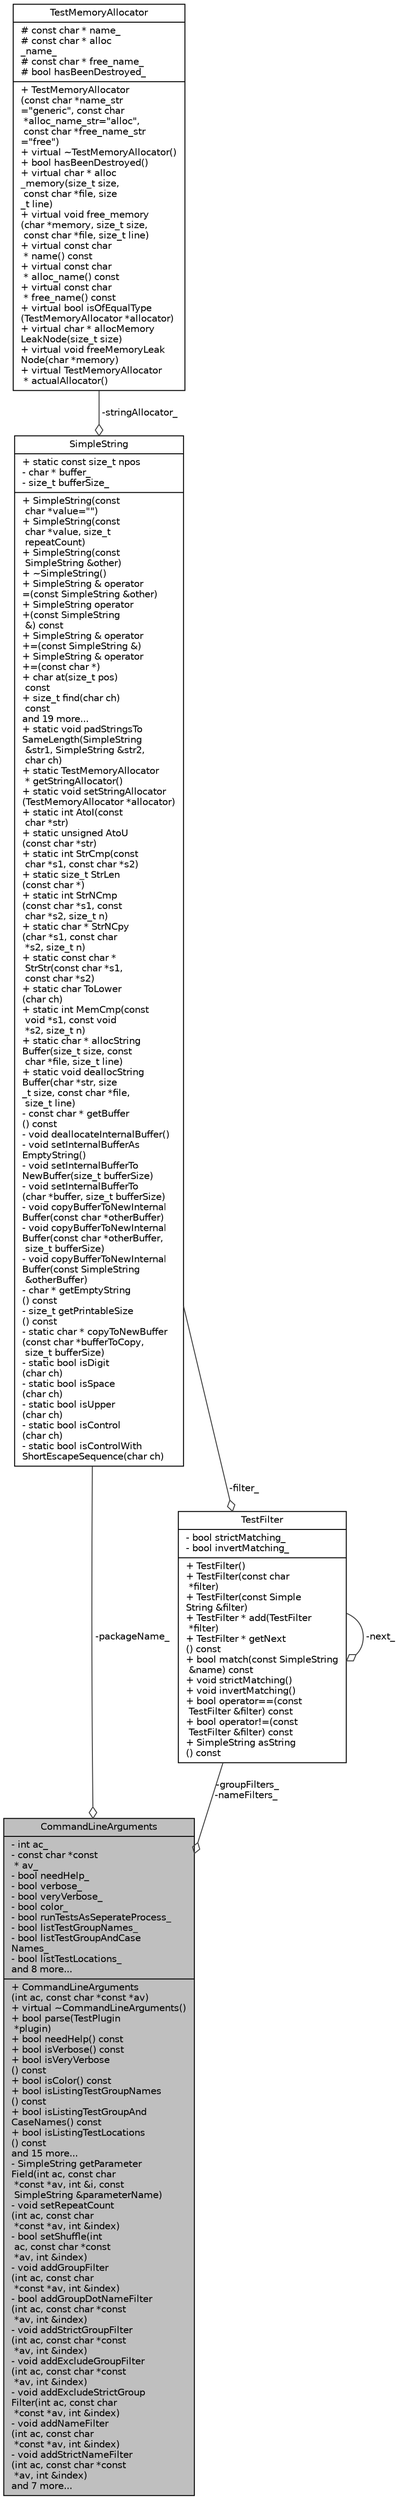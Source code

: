 digraph "CommandLineArguments"
{
 // LATEX_PDF_SIZE
  edge [fontname="Helvetica",fontsize="10",labelfontname="Helvetica",labelfontsize="10"];
  node [fontname="Helvetica",fontsize="10",shape=record];
  Node1 [label="{CommandLineArguments\n|- int ac_\l- const char *const \l * av_\l- bool needHelp_\l- bool verbose_\l- bool veryVerbose_\l- bool color_\l- bool runTestsAsSeperateProcess_\l- bool listTestGroupNames_\l- bool listTestGroupAndCase\lNames_\l- bool listTestLocations_\land 8 more...\l|+  CommandLineArguments\l(int ac, const char *const *av)\l+ virtual ~CommandLineArguments()\l+ bool parse(TestPlugin\l *plugin)\l+ bool needHelp() const\l+ bool isVerbose() const\l+ bool isVeryVerbose\l() const\l+ bool isColor() const\l+ bool isListingTestGroupNames\l() const\l+ bool isListingTestGroupAnd\lCaseNames() const\l+ bool isListingTestLocations\l() const\land 15 more...\l- SimpleString getParameter\lField(int ac, const char\l *const *av, int &i, const\l SimpleString &parameterName)\l- void setRepeatCount\l(int ac, const char\l *const *av, int &index)\l- bool setShuffle(int\l ac, const char *const\l *av, int &index)\l- void addGroupFilter\l(int ac, const char\l *const *av, int &index)\l- bool addGroupDotNameFilter\l(int ac, const char *const\l *av, int &index)\l- void addStrictGroupFilter\l(int ac, const char *const\l *av, int &index)\l- void addExcludeGroupFilter\l(int ac, const char *const\l *av, int &index)\l- void addExcludeStrictGroup\lFilter(int ac, const char\l *const *av, int &index)\l- void addNameFilter\l(int ac, const char\l *const *av, int &index)\l- void addStrictNameFilter\l(int ac, const char *const\l *av, int &index)\land 7 more...\l}",height=0.2,width=0.4,color="black", fillcolor="grey75", style="filled", fontcolor="black",tooltip=" "];
  Node2 -> Node1 [color="grey25",fontsize="10",style="solid",label=" -groupFilters_\n-nameFilters_" ,arrowhead="odiamond",fontname="Helvetica"];
  Node2 [label="{TestFilter\n|- bool strictMatching_\l- bool invertMatching_\l|+  TestFilter()\l+  TestFilter(const char\l *filter)\l+  TestFilter(const Simple\lString &filter)\l+ TestFilter * add(TestFilter\l *filter)\l+ TestFilter * getNext\l() const\l+ bool match(const SimpleString\l &name) const\l+ void strictMatching()\l+ void invertMatching()\l+ bool operator==(const\l TestFilter &filter) const\l+ bool operator!=(const\l TestFilter &filter) const\l+ SimpleString asString\l() const\l}",height=0.2,width=0.4,color="black", fillcolor="white", style="filled",URL="$classTestFilter.html",tooltip=" "];
  Node3 -> Node2 [color="grey25",fontsize="10",style="solid",label=" -filter_" ,arrowhead="odiamond",fontname="Helvetica"];
  Node3 [label="{SimpleString\n|+ static const size_t npos\l- char * buffer_\l- size_t bufferSize_\l|+  SimpleString(const\l char *value=\"\")\l+  SimpleString(const\l char *value, size_t\l repeatCount)\l+  SimpleString(const\l SimpleString &other)\l+  ~SimpleString()\l+ SimpleString & operator\l=(const SimpleString &other)\l+ SimpleString operator\l+(const SimpleString\l &) const\l+ SimpleString & operator\l+=(const SimpleString &)\l+ SimpleString & operator\l+=(const char *)\l+ char at(size_t pos)\l const\l+ size_t find(char ch)\l const\land 19 more...\l+ static void padStringsTo\lSameLength(SimpleString\l &str1, SimpleString &str2,\l char ch)\l+ static TestMemoryAllocator\l * getStringAllocator()\l+ static void setStringAllocator\l(TestMemoryAllocator *allocator)\l+ static int AtoI(const\l char *str)\l+ static unsigned AtoU\l(const char *str)\l+ static int StrCmp(const\l char *s1, const char *s2)\l+ static size_t StrLen\l(const char *)\l+ static int StrNCmp\l(const char *s1, const\l char *s2, size_t n)\l+ static char * StrNCpy\l(char *s1, const char\l *s2, size_t n)\l+ static const char *\l StrStr(const char *s1,\l const char *s2)\l+ static char ToLower\l(char ch)\l+ static int MemCmp(const\l void *s1, const void\l *s2, size_t n)\l+ static char * allocString\lBuffer(size_t size, const\l char *file, size_t line)\l+ static void deallocString\lBuffer(char *str, size\l_t size, const char *file,\l size_t line)\l- const char * getBuffer\l() const\l- void deallocateInternalBuffer()\l- void setInternalBufferAs\lEmptyString()\l- void setInternalBufferTo\lNewBuffer(size_t bufferSize)\l- void setInternalBufferTo\l(char *buffer, size_t bufferSize)\l- void copyBufferToNewInternal\lBuffer(const char *otherBuffer)\l- void copyBufferToNewInternal\lBuffer(const char *otherBuffer,\l size_t bufferSize)\l- void copyBufferToNewInternal\lBuffer(const SimpleString\l &otherBuffer)\l- char * getEmptyString\l() const\l- size_t getPrintableSize\l() const\l- static char * copyToNewBuffer\l(const char *bufferToCopy,\l size_t bufferSize)\l- static bool isDigit\l(char ch)\l- static bool isSpace\l(char ch)\l- static bool isUpper\l(char ch)\l- static bool isControl\l(char ch)\l- static bool isControlWith\lShortEscapeSequence(char ch)\l}",height=0.2,width=0.4,color="black", fillcolor="white", style="filled",URL="$classSimpleString.html",tooltip=" "];
  Node4 -> Node3 [color="grey25",fontsize="10",style="solid",label=" -stringAllocator_" ,arrowhead="odiamond",fontname="Helvetica"];
  Node4 [label="{TestMemoryAllocator\n|# const char * name_\l# const char * alloc\l_name_\l# const char * free_name_\l# bool hasBeenDestroyed_\l|+  TestMemoryAllocator\l(const char *name_str\l=\"generic\", const char\l *alloc_name_str=\"alloc\",\l const char *free_name_str\l=\"free\")\l+ virtual ~TestMemoryAllocator()\l+ bool hasBeenDestroyed()\l+ virtual char * alloc\l_memory(size_t size,\l const char *file, size\l_t line)\l+ virtual void free_memory\l(char *memory, size_t size,\l const char *file, size_t line)\l+ virtual const char\l * name() const\l+ virtual const char\l * alloc_name() const\l+ virtual const char\l * free_name() const\l+ virtual bool isOfEqualType\l(TestMemoryAllocator *allocator)\l+ virtual char * allocMemory\lLeakNode(size_t size)\l+ virtual void freeMemoryLeak\lNode(char *memory)\l+ virtual TestMemoryAllocator\l * actualAllocator()\l}",height=0.2,width=0.4,color="black", fillcolor="white", style="filled",URL="$classTestMemoryAllocator.html",tooltip=" "];
  Node2 -> Node2 [color="grey25",fontsize="10",style="solid",label=" -next_" ,arrowhead="odiamond",fontname="Helvetica"];
  Node3 -> Node1 [color="grey25",fontsize="10",style="solid",label=" -packageName_" ,arrowhead="odiamond",fontname="Helvetica"];
}
